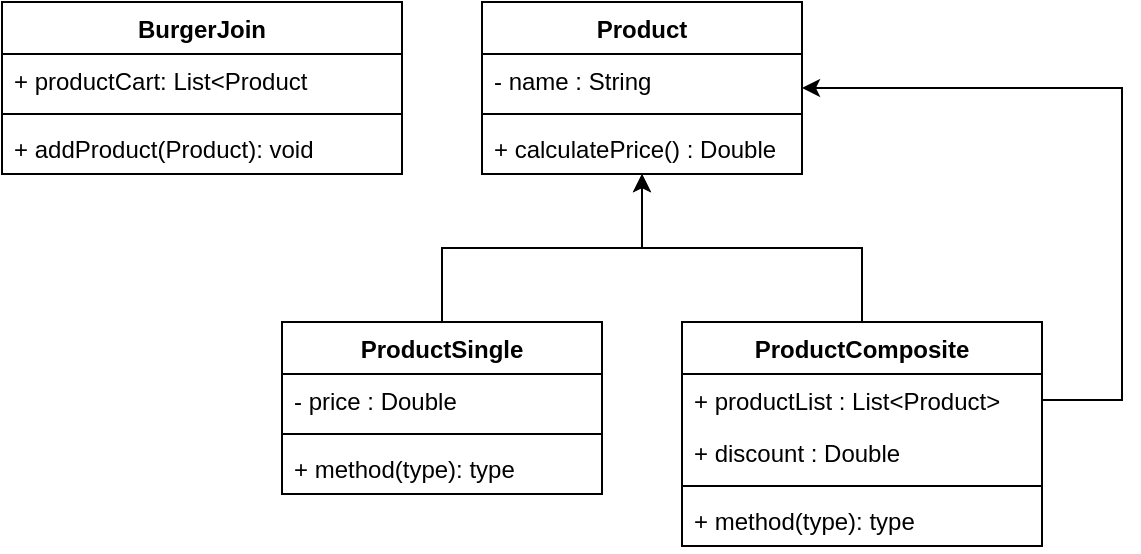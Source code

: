 <mxfile version="27.0.9">
  <diagram name="Página-1" id="rU6IkDrstaebs1wCGqaJ">
    <mxGraphModel dx="850" dy="580" grid="1" gridSize="10" guides="1" tooltips="1" connect="1" arrows="1" fold="1" page="1" pageScale="1" pageWidth="827" pageHeight="1169" math="0" shadow="0">
      <root>
        <mxCell id="0" />
        <mxCell id="1" parent="0" />
        <mxCell id="IT5m-o1YNIt_fbTwFZ9F-1" value="BurgerJoin" style="swimlane;fontStyle=1;align=center;verticalAlign=top;childLayout=stackLayout;horizontal=1;startSize=26;horizontalStack=0;resizeParent=1;resizeParentMax=0;resizeLast=0;collapsible=1;marginBottom=0;whiteSpace=wrap;html=1;" vertex="1" parent="1">
          <mxGeometry x="40" y="40" width="200" height="86" as="geometry" />
        </mxCell>
        <mxCell id="IT5m-o1YNIt_fbTwFZ9F-2" value="+ productCart: List&amp;lt;Product&lt;span style=&quot;white-space: pre;&quot;&gt;&#x9;&lt;/span&gt;&lt;span style=&quot;white-space: pre;&quot;&gt;&#x9;&lt;/span&gt;" style="text;strokeColor=none;fillColor=none;align=left;verticalAlign=top;spacingLeft=4;spacingRight=4;overflow=hidden;rotatable=0;points=[[0,0.5],[1,0.5]];portConstraint=eastwest;whiteSpace=wrap;html=1;" vertex="1" parent="IT5m-o1YNIt_fbTwFZ9F-1">
          <mxGeometry y="26" width="200" height="26" as="geometry" />
        </mxCell>
        <mxCell id="IT5m-o1YNIt_fbTwFZ9F-3" value="" style="line;strokeWidth=1;fillColor=none;align=left;verticalAlign=middle;spacingTop=-1;spacingLeft=3;spacingRight=3;rotatable=0;labelPosition=right;points=[];portConstraint=eastwest;strokeColor=inherit;" vertex="1" parent="IT5m-o1YNIt_fbTwFZ9F-1">
          <mxGeometry y="52" width="200" height="8" as="geometry" />
        </mxCell>
        <mxCell id="IT5m-o1YNIt_fbTwFZ9F-4" value="+ addProduct(Product): void" style="text;strokeColor=none;fillColor=none;align=left;verticalAlign=top;spacingLeft=4;spacingRight=4;overflow=hidden;rotatable=0;points=[[0,0.5],[1,0.5]];portConstraint=eastwest;whiteSpace=wrap;html=1;" vertex="1" parent="IT5m-o1YNIt_fbTwFZ9F-1">
          <mxGeometry y="60" width="200" height="26" as="geometry" />
        </mxCell>
        <mxCell id="IT5m-o1YNIt_fbTwFZ9F-20" style="edgeStyle=orthogonalEdgeStyle;rounded=0;orthogonalLoop=1;jettySize=auto;html=1;" edge="1" parent="1" source="IT5m-o1YNIt_fbTwFZ9F-5" target="IT5m-o1YNIt_fbTwFZ9F-13">
          <mxGeometry relative="1" as="geometry" />
        </mxCell>
        <mxCell id="IT5m-o1YNIt_fbTwFZ9F-5" value="ProductSingle" style="swimlane;fontStyle=1;align=center;verticalAlign=top;childLayout=stackLayout;horizontal=1;startSize=26;horizontalStack=0;resizeParent=1;resizeParentMax=0;resizeLast=0;collapsible=1;marginBottom=0;whiteSpace=wrap;html=1;" vertex="1" parent="1">
          <mxGeometry x="180" y="200" width="160" height="86" as="geometry" />
        </mxCell>
        <mxCell id="IT5m-o1YNIt_fbTwFZ9F-6" value="- price : Double" style="text;strokeColor=none;fillColor=none;align=left;verticalAlign=top;spacingLeft=4;spacingRight=4;overflow=hidden;rotatable=0;points=[[0,0.5],[1,0.5]];portConstraint=eastwest;whiteSpace=wrap;html=1;" vertex="1" parent="IT5m-o1YNIt_fbTwFZ9F-5">
          <mxGeometry y="26" width="160" height="26" as="geometry" />
        </mxCell>
        <mxCell id="IT5m-o1YNIt_fbTwFZ9F-7" value="" style="line;strokeWidth=1;fillColor=none;align=left;verticalAlign=middle;spacingTop=-1;spacingLeft=3;spacingRight=3;rotatable=0;labelPosition=right;points=[];portConstraint=eastwest;strokeColor=inherit;" vertex="1" parent="IT5m-o1YNIt_fbTwFZ9F-5">
          <mxGeometry y="52" width="160" height="8" as="geometry" />
        </mxCell>
        <mxCell id="IT5m-o1YNIt_fbTwFZ9F-8" value="+ method(type): type" style="text;strokeColor=none;fillColor=none;align=left;verticalAlign=top;spacingLeft=4;spacingRight=4;overflow=hidden;rotatable=0;points=[[0,0.5],[1,0.5]];portConstraint=eastwest;whiteSpace=wrap;html=1;" vertex="1" parent="IT5m-o1YNIt_fbTwFZ9F-5">
          <mxGeometry y="60" width="160" height="26" as="geometry" />
        </mxCell>
        <mxCell id="IT5m-o1YNIt_fbTwFZ9F-21" style="edgeStyle=orthogonalEdgeStyle;rounded=0;orthogonalLoop=1;jettySize=auto;html=1;" edge="1" parent="1" source="IT5m-o1YNIt_fbTwFZ9F-9" target="IT5m-o1YNIt_fbTwFZ9F-13">
          <mxGeometry relative="1" as="geometry" />
        </mxCell>
        <mxCell id="IT5m-o1YNIt_fbTwFZ9F-9" value="ProductComposite" style="swimlane;fontStyle=1;align=center;verticalAlign=top;childLayout=stackLayout;horizontal=1;startSize=26;horizontalStack=0;resizeParent=1;resizeParentMax=0;resizeLast=0;collapsible=1;marginBottom=0;whiteSpace=wrap;html=1;" vertex="1" parent="1">
          <mxGeometry x="380" y="200" width="180" height="112" as="geometry" />
        </mxCell>
        <mxCell id="IT5m-o1YNIt_fbTwFZ9F-10" value="+ productList : List&amp;lt;Product&amp;gt;" style="text;strokeColor=none;fillColor=none;align=left;verticalAlign=top;spacingLeft=4;spacingRight=4;overflow=hidden;rotatable=0;points=[[0,0.5],[1,0.5]];portConstraint=eastwest;whiteSpace=wrap;html=1;" vertex="1" parent="IT5m-o1YNIt_fbTwFZ9F-9">
          <mxGeometry y="26" width="180" height="26" as="geometry" />
        </mxCell>
        <mxCell id="IT5m-o1YNIt_fbTwFZ9F-19" value="+ discount : Double" style="text;strokeColor=none;fillColor=none;align=left;verticalAlign=top;spacingLeft=4;spacingRight=4;overflow=hidden;rotatable=0;points=[[0,0.5],[1,0.5]];portConstraint=eastwest;whiteSpace=wrap;html=1;" vertex="1" parent="IT5m-o1YNIt_fbTwFZ9F-9">
          <mxGeometry y="52" width="180" height="26" as="geometry" />
        </mxCell>
        <mxCell id="IT5m-o1YNIt_fbTwFZ9F-11" value="" style="line;strokeWidth=1;fillColor=none;align=left;verticalAlign=middle;spacingTop=-1;spacingLeft=3;spacingRight=3;rotatable=0;labelPosition=right;points=[];portConstraint=eastwest;strokeColor=inherit;" vertex="1" parent="IT5m-o1YNIt_fbTwFZ9F-9">
          <mxGeometry y="78" width="180" height="8" as="geometry" />
        </mxCell>
        <mxCell id="IT5m-o1YNIt_fbTwFZ9F-12" value="+ method(type): type" style="text;strokeColor=none;fillColor=none;align=left;verticalAlign=top;spacingLeft=4;spacingRight=4;overflow=hidden;rotatable=0;points=[[0,0.5],[1,0.5]];portConstraint=eastwest;whiteSpace=wrap;html=1;" vertex="1" parent="IT5m-o1YNIt_fbTwFZ9F-9">
          <mxGeometry y="86" width="180" height="26" as="geometry" />
        </mxCell>
        <mxCell id="IT5m-o1YNIt_fbTwFZ9F-13" value="Product" style="swimlane;fontStyle=1;align=center;verticalAlign=top;childLayout=stackLayout;horizontal=1;startSize=26;horizontalStack=0;resizeParent=1;resizeParentMax=0;resizeLast=0;collapsible=1;marginBottom=0;whiteSpace=wrap;html=1;" vertex="1" parent="1">
          <mxGeometry x="280" y="40" width="160" height="86" as="geometry" />
        </mxCell>
        <mxCell id="IT5m-o1YNIt_fbTwFZ9F-14" value="- name : String" style="text;strokeColor=none;fillColor=none;align=left;verticalAlign=top;spacingLeft=4;spacingRight=4;overflow=hidden;rotatable=0;points=[[0,0.5],[1,0.5]];portConstraint=eastwest;whiteSpace=wrap;html=1;" vertex="1" parent="IT5m-o1YNIt_fbTwFZ9F-13">
          <mxGeometry y="26" width="160" height="26" as="geometry" />
        </mxCell>
        <mxCell id="IT5m-o1YNIt_fbTwFZ9F-15" value="" style="line;strokeWidth=1;fillColor=none;align=left;verticalAlign=middle;spacingTop=-1;spacingLeft=3;spacingRight=3;rotatable=0;labelPosition=right;points=[];portConstraint=eastwest;strokeColor=inherit;" vertex="1" parent="IT5m-o1YNIt_fbTwFZ9F-13">
          <mxGeometry y="52" width="160" height="8" as="geometry" />
        </mxCell>
        <mxCell id="IT5m-o1YNIt_fbTwFZ9F-16" value="+ calculatePrice() : Double" style="text;strokeColor=none;fillColor=none;align=left;verticalAlign=top;spacingLeft=4;spacingRight=4;overflow=hidden;rotatable=0;points=[[0,0.5],[1,0.5]];portConstraint=eastwest;whiteSpace=wrap;html=1;" vertex="1" parent="IT5m-o1YNIt_fbTwFZ9F-13">
          <mxGeometry y="60" width="160" height="26" as="geometry" />
        </mxCell>
        <mxCell id="IT5m-o1YNIt_fbTwFZ9F-23" style="edgeStyle=orthogonalEdgeStyle;rounded=0;orthogonalLoop=1;jettySize=auto;html=1;" edge="1" parent="1" source="IT5m-o1YNIt_fbTwFZ9F-10" target="IT5m-o1YNIt_fbTwFZ9F-13">
          <mxGeometry relative="1" as="geometry">
            <Array as="points">
              <mxPoint x="600" y="239" />
              <mxPoint x="600" y="83" />
            </Array>
          </mxGeometry>
        </mxCell>
      </root>
    </mxGraphModel>
  </diagram>
</mxfile>
